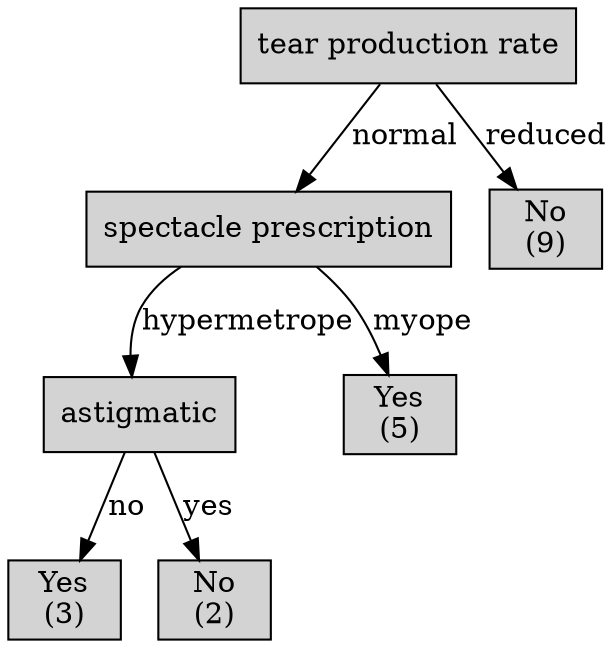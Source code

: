 digraph ID3_Tree {
"0" [shape=box, style=filled, label="tear production rate
", weight=1]
"1" [shape=box, style=filled, label="spectacle prescription
", weight=2]
0 -> 1 [ label = "normal"];
"2" [shape=box, style=filled, label="astigmatic
", weight=3]
1 -> 2 [ label = "hypermetrope"];
"3" [shape=box, style=filled, label="Yes
(3)
", weight=4]
2 -> 3 [ label = "no"];
"4" [shape=box, style=filled, label="No
(2)
", weight=4]
2 -> 4 [ label = "yes"];
"5" [shape=box, style=filled, label="Yes
(5)
", weight=3]
1 -> 5 [ label = "myope"];
"6" [shape=box, style=filled, label="No
(9)
", weight=2]
0 -> 6 [ label = "reduced"];
{rank=same; 0;};
{rank=same; 1;6;};
{rank=same; 2;5;};
{rank=same; 3;4;};
}